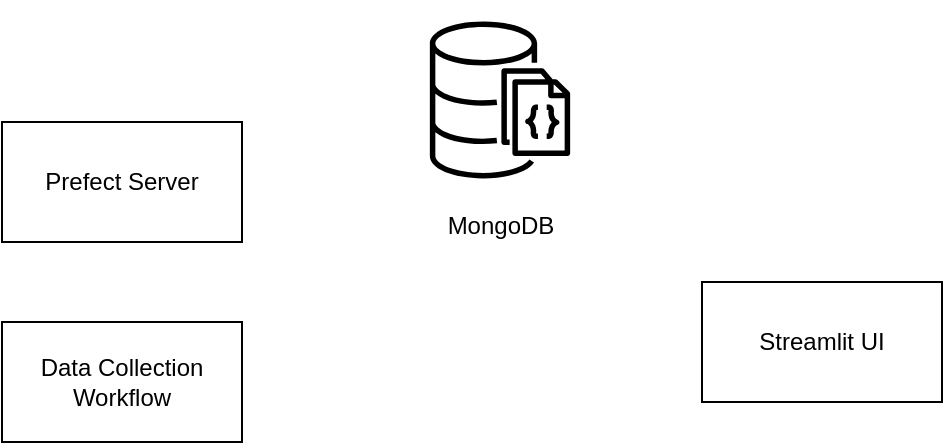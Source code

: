 <mxfile>
    <diagram id="sxNC3JHZWc1DQdY0hXDp" name="Page-1">
        <mxGraphModel dx="1289" dy="1051" grid="1" gridSize="10" guides="1" tooltips="1" connect="1" arrows="1" fold="1" page="1" pageScale="1" pageWidth="827" pageHeight="1169" math="0" shadow="0">
            <root>
                <mxCell id="0"/>
                <mxCell id="1" parent="0"/>
                <mxCell id="2" value="Prefect Server" style="rounded=0;whiteSpace=wrap;html=1;" vertex="1" parent="1">
                    <mxGeometry x="180" y="300" width="120" height="60" as="geometry"/>
                </mxCell>
                <mxCell id="3" value="Data Collection Workflow" style="rounded=0;whiteSpace=wrap;html=1;" vertex="1" parent="1">
                    <mxGeometry x="180" y="400" width="120" height="60" as="geometry"/>
                </mxCell>
                <mxCell id="4" value="MongoDB" style="sketch=0;points=[[0,0,0],[0.25,0,0],[0.5,0,0],[0.75,0,0],[1,0,0],[0,1,0],[0.25,1,0],[0.5,1,0],[0.75,1,0],[1,1,0],[0,0.25,0],[0,0.5,0],[0,0.75,0],[1,0.25,0],[1,0.5,0],[1,0.75,0]];outlineConnect=0;dashed=0;verticalLabelPosition=bottom;verticalAlign=top;align=center;html=1;fontSize=12;fontStyle=0;aspect=fixed;shape=mxgraph.aws4.resourceIcon;resIcon=mxgraph.aws4.documentdb_with_mongodb_compatibility;" vertex="1" parent="1">
                    <mxGeometry x="380" y="240" width="98" height="98" as="geometry"/>
                </mxCell>
                <mxCell id="5" value="Streamlit UI" style="rounded=0;whiteSpace=wrap;html=1;" vertex="1" parent="1">
                    <mxGeometry x="530" y="380" width="120" height="60" as="geometry"/>
                </mxCell>
            </root>
        </mxGraphModel>
    </diagram>
</mxfile>